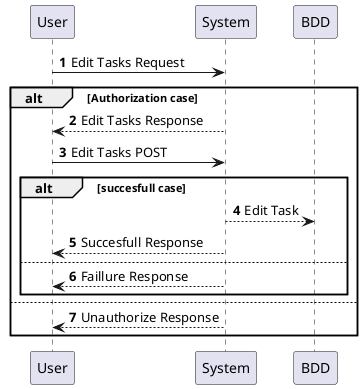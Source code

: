 @startuml
'https://plantuml.com/sequence-diagram

autonumber

User -> System: Edit Tasks Request

    alt Authorization case

    System --> User: Edit Tasks Response
    User -> System: Edit Tasks POST

        alt succesfull case

        System --> BDD: Edit Task
        System --> User: Succesfull Response

        else

        System --> User: Faillure Response
        end

    else

    System --> User: Unauthorize Response

    end

@enduml